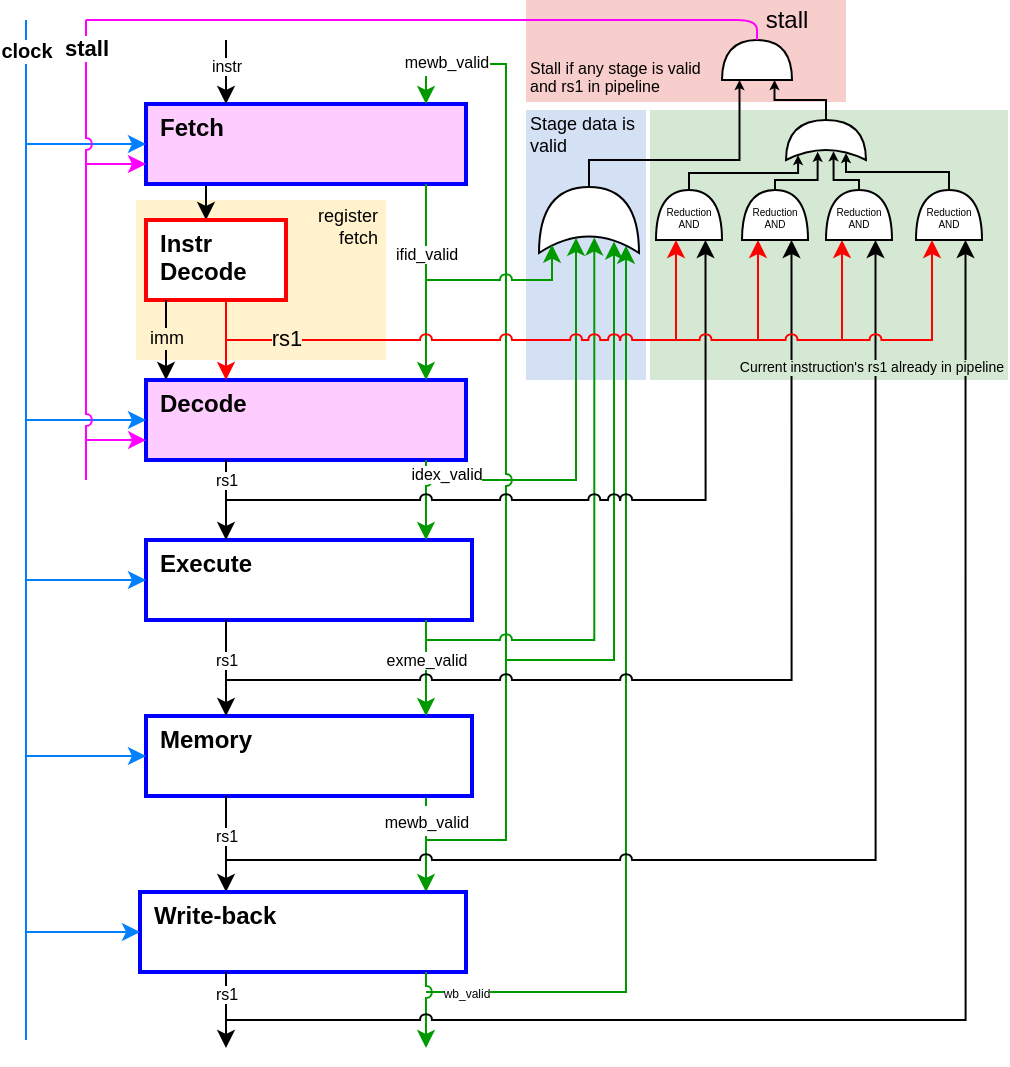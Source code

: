<mxfile version="10.6.1" type="device"><diagram id="D-zLuJ4TO5zOFrEhaaUs" name="Page-1"><mxGraphModel dx="2034" dy="1107" grid="1" gridSize="10" guides="1" tooltips="1" connect="1" arrows="1" fold="1" page="1" pageScale="1" pageWidth="827" pageHeight="1169" math="0" shadow="0"><root><mxCell id="0"/><mxCell id="1" parent="0"/><mxCell id="17o0ypivSgOuwTlH9xK_-68" value="Stage data is valid" style="rounded=0;whiteSpace=wrap;html=1;labelBackgroundColor=none;fontSize=9;fillColor=#D4E1F5;strokeColor=none;align=left;verticalAlign=top;spacing=2;spacingTop=-5;" parent="1" vertex="1"><mxGeometry x="390" y="375" width="60" height="135" as="geometry"/></mxCell><mxCell id="17o0ypivSgOuwTlH9xK_-38" value="" style="edgeStyle=elbowEdgeStyle;rounded=0;jumpStyle=arc;orthogonalLoop=1;jettySize=auto;html=1;startArrow=none;startFill=0;endArrow=classic;endFill=1;strokeWidth=1;fontSize=8;spacingTop=-6;strokeColor=#009900;entryX=0.111;entryY=0.873;entryDx=0;entryDy=0;entryPerimeter=0;" parent="1" target="17o0ypivSgOuwTlH9xK_-10" edge="1"><mxGeometry x="-0.053" relative="1" as="geometry"><mxPoint x="340" y="816" as="sourcePoint"/><mxPoint x="440" y="450" as="targetPoint"/><mxPoint as="offset"/><Array as="points"><mxPoint x="440" y="610"/></Array></mxGeometry></mxCell><mxCell id="17o0ypivSgOuwTlH9xK_-73" value="Stall if any stage is valid&lt;br style=&quot;font-size: 8px;&quot;&gt;and rs1 in pipeline&lt;br style=&quot;font-size: 8px;&quot;&gt;" style="rounded=0;whiteSpace=wrap;html=1;labelBackgroundColor=none;fontSize=8;fillColor=#F8CECC;strokeColor=none;align=left;verticalAlign=bottom;" parent="1" vertex="1"><mxGeometry x="390" y="320" width="160" height="51" as="geometry"/></mxCell><mxCell id="17o0ypivSgOuwTlH9xK_-69" value="register&lt;br&gt;fetch&lt;br style=&quot;font-size: 9px&quot;&gt;" style="rounded=0;whiteSpace=wrap;html=1;labelBackgroundColor=none;fontSize=9;fillColor=#FFF2CC;strokeColor=none;align=right;verticalAlign=top;spacingBottom=0;spacingTop=-6;spacing=4;" parent="1" vertex="1"><mxGeometry x="195" y="420" width="125" height="80" as="geometry"/></mxCell><mxCell id="17o0ypivSgOuwTlH9xK_-67" value="&lt;div style=&quot;text-align: right ; font-size: 8px&quot;&gt;&lt;br&gt;&lt;/div&gt;" style="rounded=0;whiteSpace=wrap;html=1;labelBackgroundColor=#D5E8D4;fontSize=8;fillColor=#D5E8D4;strokeColor=none;align=right;verticalAlign=bottom;spacing=3;spacingBottom=0;spacingTop=-6;spacingRight=1;" parent="1" vertex="1"><mxGeometry x="452" y="375" width="179" height="135" as="geometry"/></mxCell><mxCell id="17o0ypivSgOuwTlH9xK_-31" value="" style="edgeStyle=elbowEdgeStyle;rounded=0;jumpStyle=arc;orthogonalLoop=1;jettySize=auto;elbow=vertical;html=1;startArrow=none;startFill=0;endArrow=classic;endFill=1;strokeWidth=1;fontSize=8;spacingTop=-6;strokeColor=#009900;" parent="1" source="5McDh3J_n1VttcbSZGq5-47" target="17o0ypivSgOuwTlH9xK_-30" edge="1"><mxGeometry x="-0.053" relative="1" as="geometry"><mxPoint x="350" y="640" as="sourcePoint"/><mxPoint x="350" y="688" as="targetPoint"/><Array as="points"><mxPoint x="340" y="740"/><mxPoint x="360" y="690"/><mxPoint x="240" y="630"/><mxPoint x="340" y="682"/><mxPoint x="340" y="687"/></Array><mxPoint as="offset"/></mxGeometry></mxCell><mxCell id="17o0ypivSgOuwTlH9xK_-13" value="" style="edgeStyle=elbowEdgeStyle;rounded=0;jumpStyle=arc;orthogonalLoop=1;jettySize=auto;html=1;startArrow=none;startFill=0;endArrow=classic;endFill=1;strokeWidth=1;fontSize=8;spacingTop=-6;strokeColor=#009900;entryX=0.229;entryY=0.371;entryDx=0;entryDy=0;entryPerimeter=0;" parent="1" target="17o0ypivSgOuwTlH9xK_-10" edge="1"><mxGeometry x="0.327" relative="1" as="geometry"><mxPoint x="340" y="560" as="sourcePoint"/><mxPoint x="452.67" y="441.922" as="targetPoint"/><Array as="points"><mxPoint x="415" y="500"/></Array><mxPoint as="offset"/></mxGeometry></mxCell><mxCell id="5McDh3J_n1VttcbSZGq5-7" style="edgeStyle=elbowEdgeStyle;rounded=0;orthogonalLoop=1;jettySize=auto;html=1;strokeWidth=1;" parent="1" target="5McDh3J_n1VttcbSZGq5-27" edge="1"><mxGeometry relative="1" as="geometry"><mxPoint x="230" y="412" as="sourcePoint"/><Array as="points"><mxPoint x="230" y="421"/></Array></mxGeometry></mxCell><mxCell id="5McDh3J_n1VttcbSZGq5-8" value="Fetch" style="rounded=0;whiteSpace=wrap;html=1;align=left;verticalAlign=top;horizontal=1;spacingLeft=0;spacing=7;spacingBottom=0;spacingTop=-7;fontStyle=1;labelBackgroundColor=none;strokeColor=#0000FF;strokeWidth=2;fillColor=#FFccFF;" parent="1" vertex="1"><mxGeometry x="200" y="372" width="160" height="40" as="geometry"/></mxCell><mxCell id="5McDh3J_n1VttcbSZGq5-22" value="Decode" style="rounded=0;whiteSpace=wrap;html=1;align=left;verticalAlign=top;horizontal=1;spacingLeft=0;spacing=7;spacingBottom=0;spacingTop=-7;fontStyle=1;labelBackgroundColor=none;strokeColor=#0000FF;strokeWidth=2;fillColor=#FFccFF;" parent="1" vertex="1"><mxGeometry x="200" y="510" width="160" height="40" as="geometry"/></mxCell><mxCell id="5McDh3J_n1VttcbSZGq5-27" value="Instr&lt;br&gt;Decode&lt;br&gt;" style="rounded=0;whiteSpace=wrap;html=1;align=left;verticalAlign=top;horizontal=1;spacingLeft=0;spacing=7;spacingBottom=0;spacingTop=-7;fontStyle=1;strokeWidth=2;strokeColor=#FF0000;" parent="1" vertex="1"><mxGeometry x="200" y="430" width="70" height="40" as="geometry"/></mxCell><mxCell id="5McDh3J_n1VttcbSZGq5-32" value="Execute" style="rounded=0;whiteSpace=wrap;html=1;align=left;verticalAlign=top;horizontal=1;spacingLeft=0;spacing=7;spacingBottom=0;spacingTop=-7;fontStyle=1;labelBackgroundColor=none;strokeColor=#0000FF;strokeWidth=2;" parent="1" vertex="1"><mxGeometry x="200" y="590" width="163" height="40" as="geometry"/></mxCell><mxCell id="17o0ypivSgOuwTlH9xK_-7" style="edgeStyle=orthogonalEdgeStyle;rounded=0;orthogonalLoop=1;jettySize=auto;html=1;labelBackgroundColor=#ffffff;startArrow=none;startFill=0;strokeColor=#009900;jumpStyle=arc;" parent="1" source="5McDh3J_n1VttcbSZGq5-47" target="5McDh3J_n1VttcbSZGq5-8" edge="1"><mxGeometry relative="1" as="geometry"><mxPoint x="300" y="372" as="targetPoint"/><Array as="points"><mxPoint x="340" y="740"/><mxPoint x="380" y="740"/><mxPoint x="380" y="352"/><mxPoint x="340" y="352"/><mxPoint x="340" y="372"/></Array></mxGeometry></mxCell><mxCell id="17o0ypivSgOuwTlH9xK_-16" value="&lt;font style=&quot;font-size: 8px&quot;&gt;mewb_valid&lt;/font&gt;" style="text;html=1;resizable=0;points=[];align=center;verticalAlign=middle;labelBackgroundColor=#ffffff;" parent="17o0ypivSgOuwTlH9xK_-7" vertex="1" connectable="0"><mxGeometry x="0.812" relative="1" as="geometry"><mxPoint x="-18" y="-2" as="offset"/></mxGeometry></mxCell><mxCell id="17o0ypivSgOuwTlH9xK_-9" value="&lt;font style=&quot;font-size: 8px&quot;&gt;mewb_valid&lt;/font&gt;" style="text;html=1;resizable=0;points=[];align=center;verticalAlign=middle;labelBackgroundColor=#ffffff;" parent="17o0ypivSgOuwTlH9xK_-7" vertex="1" connectable="0"><mxGeometry x="-0.219" y="1" relative="1" as="geometry"><mxPoint x="-39" y="127" as="offset"/></mxGeometry></mxCell><mxCell id="5McDh3J_n1VttcbSZGq5-47" value="Memory" style="rounded=0;whiteSpace=wrap;html=1;align=left;verticalAlign=top;horizontal=1;spacingLeft=0;spacing=7;spacingBottom=0;spacingTop=-7;fontStyle=1;labelBackgroundColor=none;strokeColor=#0000FF;strokeWidth=2;" parent="1" vertex="1"><mxGeometry x="200" y="678" width="163" height="40" as="geometry"/></mxCell><mxCell id="5McDh3J_n1VttcbSZGq5-73" value="rs1" style="edgeStyle=elbowEdgeStyle;rounded=0;jumpStyle=arc;orthogonalLoop=1;jettySize=auto;html=1;startArrow=none;startFill=0;endArrow=classic;endFill=1;strokeWidth=1;fontSize=8;" parent="1" source="5McDh3J_n1VttcbSZGq5-22" target="5McDh3J_n1VttcbSZGq5-32" edge="1"><mxGeometry x="-0.5" relative="1" as="geometry"><mxPoint x="310" y="592" as="sourcePoint"/><mxPoint x="310" y="722" as="targetPoint"/><Array as="points"><mxPoint x="240" y="580"/><mxPoint x="250" y="560"/></Array><mxPoint as="offset"/></mxGeometry></mxCell><mxCell id="5McDh3J_n1VttcbSZGq5-81" value="clock" style="endArrow=none;html=1;strokeColor=#007FFF;spacingBottom=11;fontStyle=1;fontSize=10;" parent="1" edge="1"><mxGeometry x="0.922" width="50" height="50" relative="1" as="geometry"><mxPoint x="140" y="840" as="sourcePoint"/><mxPoint x="140" y="330" as="targetPoint"/><mxPoint as="offset"/></mxGeometry></mxCell><mxCell id="5McDh3J_n1VttcbSZGq5-82" value="" style="endArrow=classic;html=1;strokeColor=#007FFF;jumpStyle=arc;entryX=0;entryY=0.5;entryDx=0;entryDy=0;" parent="1" target="5McDh3J_n1VttcbSZGq5-47" edge="1"><mxGeometry width="50" height="50" relative="1" as="geometry"><mxPoint x="140" y="698" as="sourcePoint"/><mxPoint x="130" y="1010" as="targetPoint"/></mxGeometry></mxCell><mxCell id="5McDh3J_n1VttcbSZGq5-83" value="" style="endArrow=classic;html=1;strokeColor=#007FFF;entryX=0;entryY=0.5;entryDx=0;entryDy=0;jumpStyle=arc;" parent="1" target="5McDh3J_n1VttcbSZGq5-32" edge="1"><mxGeometry width="50" height="50" relative="1" as="geometry"><mxPoint x="140" y="610" as="sourcePoint"/><mxPoint x="198.056" y="767.056" as="targetPoint"/></mxGeometry></mxCell><mxCell id="5McDh3J_n1VttcbSZGq5-84" value="" style="endArrow=classic;html=1;strokeColor=#007FFF;entryX=0;entryY=0.5;entryDx=0;entryDy=0;jumpStyle=arc;" parent="1" target="5McDh3J_n1VttcbSZGq5-22" edge="1"><mxGeometry width="50" height="50" relative="1" as="geometry"><mxPoint x="140" y="530" as="sourcePoint"/><mxPoint x="208.056" y="742.056" as="targetPoint"/></mxGeometry></mxCell><mxCell id="5McDh3J_n1VttcbSZGq5-85" value="" style="endArrow=classic;html=1;strokeColor=#007FFF;entryX=0;entryY=0.5;entryDx=0;entryDy=0;jumpStyle=arc;" parent="1" target="5McDh3J_n1VttcbSZGq5-8" edge="1"><mxGeometry width="50" height="50" relative="1" as="geometry"><mxPoint x="140" y="392" as="sourcePoint"/><mxPoint x="210" y="572.056" as="targetPoint"/></mxGeometry></mxCell><mxCell id="17o0ypivSgOuwTlH9xK_-1" value="instr" style="edgeStyle=elbowEdgeStyle;rounded=0;orthogonalLoop=1;jettySize=auto;html=1;strokeWidth=1;fontSize=8;" parent="1" edge="1"><mxGeometry x="-0.229" relative="1" as="geometry"><mxPoint x="240" y="340" as="sourcePoint"/><mxPoint x="240" y="372" as="targetPoint"/><Array as="points"/><mxPoint as="offset"/></mxGeometry></mxCell><mxCell id="17o0ypivSgOuwTlH9xK_-2" value="rs1" style="edgeStyle=elbowEdgeStyle;rounded=0;jumpStyle=arc;orthogonalLoop=1;jettySize=auto;elbow=vertical;html=1;startArrow=none;startFill=0;endArrow=classic;endFill=1;strokeWidth=1;fontSize=8;" parent="1" source="5McDh3J_n1VttcbSZGq5-32" target="5McDh3J_n1VttcbSZGq5-47" edge="1"><mxGeometry x="-0.167" relative="1" as="geometry"><mxPoint x="220" y="592" as="sourcePoint"/><mxPoint x="220" y="630" as="targetPoint"/><Array as="points"><mxPoint x="240" y="640"/><mxPoint x="210" y="670"/><mxPoint x="320" y="662"/><mxPoint x="320" y="667"/></Array><mxPoint as="offset"/></mxGeometry></mxCell><mxCell id="17o0ypivSgOuwTlH9xK_-3" value="idex_valid" style="edgeStyle=elbowEdgeStyle;rounded=0;jumpStyle=arc;orthogonalLoop=1;jettySize=auto;elbow=vertical;html=1;startArrow=none;startFill=0;endArrow=classic;endFill=1;strokeWidth=1;fontSize=8;spacingTop=-6;strokeColor=#009900;labelBackgroundColor=#ffffff;" parent="1" source="5McDh3J_n1VttcbSZGq5-22" target="5McDh3J_n1VttcbSZGq5-32" edge="1"><mxGeometry x="0.5" y="22" relative="1" as="geometry"><mxPoint x="220" y="592" as="sourcePoint"/><mxPoint x="220" y="630" as="targetPoint"/><Array as="points"><mxPoint x="340" y="580"/><mxPoint x="300" y="560"/><mxPoint x="350" y="590"/><mxPoint x="220" y="610"/><mxPoint x="320" y="662"/><mxPoint x="320" y="667"/></Array><mxPoint x="-12" y="-20" as="offset"/></mxGeometry></mxCell><mxCell id="17o0ypivSgOuwTlH9xK_-4" value="exme_valid" style="edgeStyle=elbowEdgeStyle;rounded=0;jumpStyle=arc;orthogonalLoop=1;jettySize=auto;elbow=vertical;html=1;startArrow=none;startFill=0;endArrow=classic;endFill=1;strokeWidth=1;fontSize=8;spacingTop=-6;strokeColor=#009900;" parent="1" source="5McDh3J_n1VttcbSZGq5-32" target="5McDh3J_n1VttcbSZGq5-47" edge="1"><mxGeometry x="-0.053" relative="1" as="geometry"><mxPoint x="360" y="592" as="sourcePoint"/><mxPoint x="360" y="630" as="targetPoint"/><Array as="points"><mxPoint x="340" y="660"/><mxPoint x="300" y="640"/><mxPoint x="350" y="680"/><mxPoint x="230" y="620"/><mxPoint x="330" y="672"/><mxPoint x="330" y="677"/></Array><mxPoint as="offset"/></mxGeometry></mxCell><mxCell id="17o0ypivSgOuwTlH9xK_-6" value="ifid_valid" style="edgeStyle=elbowEdgeStyle;rounded=0;jumpStyle=arc;orthogonalLoop=1;jettySize=auto;elbow=vertical;html=1;startArrow=none;startFill=0;endArrow=classic;endFill=1;strokeWidth=1;fontSize=8;spacingTop=-6;strokeColor=#009900;" parent="1" source="5McDh3J_n1VttcbSZGq5-8" target="5McDh3J_n1VttcbSZGq5-22" edge="1"><mxGeometry x="0.796" y="50" relative="1" as="geometry"><mxPoint x="360" y="592" as="sourcePoint"/><mxPoint x="360" y="630" as="targetPoint"/><Array as="points"><mxPoint x="340" y="500"/><mxPoint x="300" y="440"/><mxPoint x="350" y="490"/><mxPoint x="360" y="540"/><mxPoint x="230" y="620"/><mxPoint x="330" y="672"/><mxPoint x="330" y="677"/></Array><mxPoint x="-50" y="-50" as="offset"/></mxGeometry></mxCell><mxCell id="17o0ypivSgOuwTlH9xK_-64" style="edgeStyle=elbowEdgeStyle;rounded=0;jumpStyle=arc;orthogonalLoop=1;jettySize=auto;elbow=vertical;html=1;exitX=1;exitY=0.5;exitDx=0;exitDy=0;exitPerimeter=0;entryX=0;entryY=0.25;entryDx=0;entryDy=0;entryPerimeter=0;labelBackgroundColor=#ffffff;startArrow=none;startFill=0;startSize=1;endArrow=classic;endFill=1;endSize=2;strokeColor=#000000;fontSize=12;" parent="1" source="17o0ypivSgOuwTlH9xK_-10" target="17o0ypivSgOuwTlH9xK_-48" edge="1"><mxGeometry relative="1" as="geometry"><Array as="points"><mxPoint x="440" y="400"/><mxPoint x="470" y="370"/></Array></mxGeometry></mxCell><mxCell id="17o0ypivSgOuwTlH9xK_-10" value="" style="shape=xor;whiteSpace=wrap;html=1;rotation=-90;" parent="1" vertex="1"><mxGeometry x="405" y="405" width="33" height="50" as="geometry"/></mxCell><mxCell id="17o0ypivSgOuwTlH9xK_-12" value="" style="edgeStyle=elbowEdgeStyle;rounded=0;jumpStyle=arc;orthogonalLoop=1;jettySize=auto;html=1;startArrow=none;startFill=0;endArrow=classic;endFill=1;strokeWidth=1;fontSize=8;spacingTop=-6;strokeColor=#009900;entryX=0.126;entryY=0.133;entryDx=0;entryDy=0;entryPerimeter=0;" parent="1" target="17o0ypivSgOuwTlH9xK_-10" edge="1"><mxGeometry x="0.327" relative="1" as="geometry"><mxPoint x="340" y="460" as="sourcePoint"/><mxPoint x="405" y="460" as="targetPoint"/><Array as="points"><mxPoint x="403" y="460"/></Array><mxPoint as="offset"/></mxGeometry></mxCell><mxCell id="17o0ypivSgOuwTlH9xK_-14" value="" style="edgeStyle=elbowEdgeStyle;rounded=0;jumpStyle=arc;orthogonalLoop=1;jettySize=auto;elbow=vertical;html=1;startArrow=none;startFill=0;endArrow=classic;endFill=1;strokeWidth=1;fontSize=8;spacingTop=-6;strokeColor=#009900;entryX=0.236;entryY=0.553;entryDx=0;entryDy=0;entryPerimeter=0;" parent="1" target="17o0ypivSgOuwTlH9xK_-10" edge="1"><mxGeometry x="0.327" relative="1" as="geometry"><mxPoint x="340" y="640" as="sourcePoint"/><mxPoint x="461.389" y="439.278" as="targetPoint"/><Array as="points"><mxPoint x="400" y="640"/><mxPoint x="420" y="500"/><mxPoint x="330" y="470"/><mxPoint x="380" y="520"/><mxPoint x="390" y="570"/><mxPoint x="260" y="650"/><mxPoint x="360" y="702"/><mxPoint x="360" y="707"/></Array><mxPoint as="offset"/></mxGeometry></mxCell><mxCell id="17o0ypivSgOuwTlH9xK_-15" value="" style="edgeStyle=elbowEdgeStyle;rounded=0;jumpStyle=arc;orthogonalLoop=1;jettySize=auto;elbow=vertical;html=1;startArrow=none;startFill=0;endArrow=classic;endFill=1;strokeWidth=1;fontSize=8;spacingTop=-6;strokeColor=#009900;entryX=0.175;entryY=0.75;entryDx=0;entryDy=0;entryPerimeter=0;" parent="1" target="17o0ypivSgOuwTlH9xK_-10" edge="1"><mxGeometry x="0.327" relative="1" as="geometry"><mxPoint x="380" y="650" as="sourcePoint"/><mxPoint x="468.619" y="438.571" as="targetPoint"/><Array as="points"><mxPoint x="410" y="650"/><mxPoint x="430" y="510"/><mxPoint x="340" y="480"/><mxPoint x="390" y="530"/><mxPoint x="400" y="580"/><mxPoint x="270" y="660"/><mxPoint x="370" y="712"/><mxPoint x="370" y="717"/></Array><mxPoint as="offset"/></mxGeometry></mxCell><mxCell id="17o0ypivSgOuwTlH9xK_-21" value="" style="edgeStyle=orthogonalEdgeStyle;rounded=0;jumpStyle=arc;orthogonalLoop=1;jettySize=auto;html=1;startArrow=none;startFill=0;endArrow=classic;endFill=1;strokeWidth=1;fontSize=8;entryX=0;entryY=0.75;entryDx=0;entryDy=0;entryPerimeter=0;" parent="1" target="17o0ypivSgOuwTlH9xK_-23" edge="1"><mxGeometry relative="1" as="geometry"><mxPoint x="240" y="570" as="sourcePoint"/><mxPoint x="480" y="560" as="targetPoint"/><Array as="points"><mxPoint x="480" y="570"/></Array></mxGeometry></mxCell><mxCell id="17o0ypivSgOuwTlH9xK_-60" style="edgeStyle=elbowEdgeStyle;rounded=0;jumpStyle=arc;orthogonalLoop=1;jettySize=auto;elbow=vertical;html=1;exitX=1;exitY=0.5;exitDx=0;exitDy=0;exitPerimeter=0;entryX=0.122;entryY=0.151;entryDx=0;entryDy=0;entryPerimeter=0;labelBackgroundColor=#ffffff;startArrow=none;startFill=0;strokeColor=#000000;fontSize=12;endArrow=classic;endFill=1;startSize=1;endSize=2;" parent="1" source="17o0ypivSgOuwTlH9xK_-23" target="17o0ypivSgOuwTlH9xK_-47" edge="1"><mxGeometry relative="1" as="geometry"/></mxCell><mxCell id="17o0ypivSgOuwTlH9xK_-23" value="&lt;font style=&quot;font-size: 5px;&quot;&gt;Reduction&lt;br style=&quot;font-size: 5px;&quot;&gt;AND&lt;/font&gt;&lt;br style=&quot;font-size: 5px;&quot;&gt;" style="shape=or;whiteSpace=wrap;html=1;direction=north;fontSize=5;" parent="1" vertex="1"><mxGeometry x="455" y="415" width="33" height="25" as="geometry"/></mxCell><mxCell id="17o0ypivSgOuwTlH9xK_-24" value="" style="edgeStyle=elbowEdgeStyle;rounded=0;orthogonalLoop=1;jettySize=auto;html=1;strokeWidth=1;labelBackgroundColor=#ffffff;spacingBottom=-6;strokeColor=#FF0000;jumpStyle=arc;" parent="1" target="17o0ypivSgOuwTlH9xK_-23" edge="1"><mxGeometry y="-20" relative="1" as="geometry"><Array as="points"><mxPoint x="465" y="470"/></Array><mxPoint x="250" y="520" as="targetPoint"/><mxPoint x="20" y="-20" as="offset"/><mxPoint x="240" y="490" as="sourcePoint"/></mxGeometry></mxCell><mxCell id="17o0ypivSgOuwTlH9xK_-26" value="" style="edgeStyle=elbowEdgeStyle;rounded=0;orthogonalLoop=1;jettySize=auto;html=1;strokeWidth=1;labelBackgroundColor=#ffffff;spacingBottom=-6;entryX=0;entryY=0.25;entryDx=0;entryDy=0;entryPerimeter=0;jumpStyle=arc;strokeColor=#FF0000;" parent="1" target="17o0ypivSgOuwTlH9xK_-28" edge="1"><mxGeometry y="-20" relative="1" as="geometry"><Array as="points"><mxPoint x="506" y="460"/></Array><mxPoint x="506.333" y="440" as="targetPoint"/><mxPoint x="20" y="-20" as="offset"/><mxPoint x="460" y="490" as="sourcePoint"/></mxGeometry></mxCell><mxCell id="17o0ypivSgOuwTlH9xK_-27" value="" style="edgeStyle=orthogonalEdgeStyle;rounded=0;jumpStyle=arc;orthogonalLoop=1;jettySize=auto;html=1;startArrow=none;startFill=0;endArrow=classic;endFill=1;strokeWidth=1;fontSize=8;entryX=0;entryY=0.75;entryDx=0;entryDy=0;entryPerimeter=0;" parent="1" target="17o0ypivSgOuwTlH9xK_-28" edge="1"><mxGeometry relative="1" as="geometry"><mxPoint x="240" y="660" as="sourcePoint"/><mxPoint x="522.667" y="440" as="targetPoint"/><Array as="points"><mxPoint x="523" y="660"/></Array></mxGeometry></mxCell><mxCell id="17o0ypivSgOuwTlH9xK_-61" style="edgeStyle=orthogonalEdgeStyle;rounded=0;jumpStyle=arc;orthogonalLoop=1;jettySize=auto;elbow=vertical;html=1;exitX=1;exitY=0.5;exitDx=0;exitDy=0;exitPerimeter=0;entryX=0.206;entryY=0.396;entryDx=0;entryDy=0;entryPerimeter=0;labelBackgroundColor=#ffffff;startArrow=none;startFill=0;startSize=1;endArrow=classic;endFill=1;endSize=2;strokeColor=#000000;fontSize=12;" parent="1" source="17o0ypivSgOuwTlH9xK_-28" target="17o0ypivSgOuwTlH9xK_-47" edge="1"><mxGeometry relative="1" as="geometry"><Array as="points"><mxPoint x="514" y="410"/><mxPoint x="536" y="410"/></Array></mxGeometry></mxCell><mxCell id="17o0ypivSgOuwTlH9xK_-28" value="&lt;font style=&quot;font-size: 5px;&quot;&gt;Reduction&lt;br style=&quot;font-size: 5px;&quot;&gt;AND&lt;/font&gt;&lt;br style=&quot;font-size: 5px;&quot;&gt;" style="shape=or;whiteSpace=wrap;html=1;direction=north;fontSize=5;" parent="1" vertex="1"><mxGeometry x="498" y="415" width="33" height="25" as="geometry"/></mxCell><mxCell id="17o0ypivSgOuwTlH9xK_-29" value="rs1" style="edgeStyle=elbowEdgeStyle;rounded=0;jumpStyle=arc;orthogonalLoop=1;jettySize=auto;elbow=vertical;html=1;startArrow=none;startFill=0;endArrow=classic;endFill=1;strokeWidth=1;fontSize=8;" parent="1" edge="1"><mxGeometry x="-0.167" relative="1" as="geometry"><mxPoint x="240" y="718" as="sourcePoint"/><mxPoint x="240" y="766" as="targetPoint"/><Array as="points"><mxPoint x="240" y="728"/><mxPoint x="210" y="758"/><mxPoint x="320" y="750"/><mxPoint x="320" y="755"/></Array><mxPoint as="offset"/></mxGeometry></mxCell><mxCell id="17o0ypivSgOuwTlH9xK_-30" value="Write-back" style="rounded=0;whiteSpace=wrap;html=1;align=left;verticalAlign=top;horizontal=1;spacingLeft=0;spacing=7;spacingBottom=0;spacingTop=-7;fontStyle=1;labelBackgroundColor=none;strokeColor=#0000FF;strokeWidth=2;" parent="1" vertex="1"><mxGeometry x="197" y="766" width="163" height="40" as="geometry"/></mxCell><mxCell id="17o0ypivSgOuwTlH9xK_-35" value="" style="edgeStyle=elbowEdgeStyle;rounded=0;jumpStyle=arc;orthogonalLoop=1;jettySize=auto;html=1;startArrow=none;startFill=0;endArrow=classic;endFill=1;strokeWidth=1;fontSize=8;spacingTop=-6;strokeColor=#009900;" parent="1" source="17o0ypivSgOuwTlH9xK_-30" edge="1"><mxGeometry x="-0.053" relative="1" as="geometry"><mxPoint x="350" y="728" as="sourcePoint"/><mxPoint x="340" y="844" as="targetPoint"/><Array as="points"/><mxPoint as="offset"/></mxGeometry></mxCell><mxCell id="17o0ypivSgOuwTlH9xK_-36" value="&lt;font style=&quot;font-size: 6px;&quot;&gt;wb_valid&lt;/font&gt;" style="text;html=1;resizable=0;points=[];align=center;verticalAlign=middle;labelBackgroundColor=#ffffff;fontSize=6;spacingBottom=6;" parent="17o0ypivSgOuwTlH9xK_-35" vertex="1" connectable="0"><mxGeometry y="-5" relative="1" as="geometry"><mxPoint x="25" y="-5" as="offset"/></mxGeometry></mxCell><mxCell id="17o0ypivSgOuwTlH9xK_-40" value="" style="edgeStyle=elbowEdgeStyle;rounded=0;orthogonalLoop=1;jettySize=auto;html=1;strokeWidth=1;labelBackgroundColor=#ffffff;spacingBottom=-6;jumpStyle=arc;strokeColor=#FF0000;entryX=0;entryY=0.25;entryDx=0;entryDy=0;entryPerimeter=0;" parent="1" target="17o0ypivSgOuwTlH9xK_-41" edge="1"><mxGeometry y="-20" relative="1" as="geometry"><Array as="points"><mxPoint x="548" y="470"/></Array><mxPoint x="550" y="440" as="targetPoint"/><mxPoint x="20" y="-20" as="offset"/><mxPoint x="490" y="490" as="sourcePoint"/></mxGeometry></mxCell><mxCell id="17o0ypivSgOuwTlH9xK_-62" style="edgeStyle=orthogonalEdgeStyle;rounded=0;jumpStyle=arc;orthogonalLoop=1;jettySize=auto;html=1;exitX=1;exitY=0.5;exitDx=0;exitDy=0;exitPerimeter=0;entryX=0.217;entryY=0.594;entryDx=0;entryDy=0;entryPerimeter=0;labelBackgroundColor=#ffffff;startArrow=none;startFill=0;startSize=1;endArrow=classic;endFill=1;endSize=2;strokeColor=#000000;fontSize=12;" parent="1" source="17o0ypivSgOuwTlH9xK_-41" target="17o0ypivSgOuwTlH9xK_-47" edge="1"><mxGeometry relative="1" as="geometry"><Array as="points"><mxPoint x="557" y="410"/><mxPoint x="544" y="410"/></Array></mxGeometry></mxCell><mxCell id="17o0ypivSgOuwTlH9xK_-41" value="&lt;font style=&quot;font-size: 5px;&quot;&gt;Reduction&lt;br style=&quot;font-size: 5px;&quot;&gt;AND&lt;/font&gt;&lt;br style=&quot;font-size: 5px;&quot;&gt;" style="shape=or;whiteSpace=wrap;html=1;direction=north;fontSize=5;" parent="1" vertex="1"><mxGeometry x="540" y="415" width="33" height="25" as="geometry"/></mxCell><mxCell id="17o0ypivSgOuwTlH9xK_-42" value="" style="edgeStyle=orthogonalEdgeStyle;rounded=0;jumpStyle=arc;orthogonalLoop=1;jettySize=auto;html=1;startArrow=none;startFill=0;endArrow=classic;endFill=1;strokeWidth=1;fontSize=8;entryX=0;entryY=0.75;entryDx=0;entryDy=0;entryPerimeter=0;" parent="1" target="17o0ypivSgOuwTlH9xK_-41" edge="1"><mxGeometry relative="1" as="geometry"><mxPoint x="240" y="750" as="sourcePoint"/><mxPoint x="532.667" y="450" as="targetPoint"/><Array as="points"><mxPoint x="565" y="750"/></Array></mxGeometry></mxCell><mxCell id="17o0ypivSgOuwTlH9xK_-63" style="edgeStyle=elbowEdgeStyle;rounded=0;jumpStyle=arc;orthogonalLoop=1;jettySize=auto;html=1;exitX=1;exitY=0.5;exitDx=0;exitDy=0;exitPerimeter=0;entryX=0.175;entryY=0.75;entryDx=0;entryDy=0;entryPerimeter=0;labelBackgroundColor=#ffffff;startArrow=none;startFill=0;startSize=1;endArrow=classic;endFill=1;endSize=2;strokeColor=#000000;fontSize=12;elbow=vertical;" parent="1" source="17o0ypivSgOuwTlH9xK_-43" target="17o0ypivSgOuwTlH9xK_-47" edge="1"><mxGeometry relative="1" as="geometry"/></mxCell><mxCell id="17o0ypivSgOuwTlH9xK_-43" value="&lt;font style=&quot;font-size: 5px;&quot;&gt;Reduction&lt;br style=&quot;font-size: 5px;&quot;&gt;AND&lt;/font&gt;&lt;br style=&quot;font-size: 5px;&quot;&gt;" style="shape=or;whiteSpace=wrap;html=1;direction=north;fontSize=5;" parent="1" vertex="1"><mxGeometry x="585" y="415" width="33" height="25" as="geometry"/></mxCell><mxCell id="17o0ypivSgOuwTlH9xK_-44" value="" style="edgeStyle=elbowEdgeStyle;rounded=0;orthogonalLoop=1;jettySize=auto;html=1;strokeWidth=1;labelBackgroundColor=#ffffff;spacingBottom=-6;jumpStyle=arc;strokeColor=#FF0000;entryX=0;entryY=0.25;entryDx=0;entryDy=0;entryPerimeter=0;" parent="1" target="17o0ypivSgOuwTlH9xK_-43" edge="1"><mxGeometry y="-20" relative="1" as="geometry"><Array as="points"><mxPoint x="593" y="460"/></Array><mxPoint x="558.163" y="450.07" as="targetPoint"/><mxPoint x="20" y="-20" as="offset"/><mxPoint x="540" y="490" as="sourcePoint"/></mxGeometry></mxCell><mxCell id="17o0ypivSgOuwTlH9xK_-45" value="rs1" style="edgeStyle=elbowEdgeStyle;rounded=0;jumpStyle=arc;orthogonalLoop=1;jettySize=auto;elbow=vertical;html=1;startArrow=none;startFill=0;endArrow=classic;endFill=1;strokeWidth=1;fontSize=8;" parent="1" edge="1"><mxGeometry x="-0.417" relative="1" as="geometry"><mxPoint x="240" y="806" as="sourcePoint"/><mxPoint x="240" y="844" as="targetPoint"/><Array as="points"><mxPoint x="240" y="816"/><mxPoint x="210" y="846"/><mxPoint x="320" y="838"/><mxPoint x="320" y="843"/></Array><mxPoint as="offset"/></mxGeometry></mxCell><mxCell id="17o0ypivSgOuwTlH9xK_-46" value="" style="edgeStyle=orthogonalEdgeStyle;rounded=0;jumpStyle=arc;orthogonalLoop=1;jettySize=auto;html=1;startArrow=none;startFill=0;endArrow=classic;endFill=1;strokeWidth=1;fontSize=8;entryX=0;entryY=0.75;entryDx=0;entryDy=0;entryPerimeter=0;" parent="1" target="17o0ypivSgOuwTlH9xK_-43" edge="1"><mxGeometry relative="1" as="geometry"><mxPoint x="240" y="830" as="sourcePoint"/><mxPoint x="574.81" y="450" as="targetPoint"/><Array as="points"><mxPoint x="240" y="830"/><mxPoint x="610" y="830"/></Array></mxGeometry></mxCell><mxCell id="17o0ypivSgOuwTlH9xK_-66" style="edgeStyle=elbowEdgeStyle;rounded=0;jumpStyle=arc;orthogonalLoop=1;jettySize=auto;elbow=vertical;html=1;exitX=1;exitY=0.5;exitDx=0;exitDy=0;exitPerimeter=0;entryX=0;entryY=0.75;entryDx=0;entryDy=0;entryPerimeter=0;labelBackgroundColor=#ffffff;startArrow=none;startFill=0;startSize=1;endArrow=classic;endFill=1;endSize=2;strokeColor=#000000;fontSize=12;" parent="1" source="17o0ypivSgOuwTlH9xK_-47" target="17o0ypivSgOuwTlH9xK_-48" edge="1"><mxGeometry relative="1" as="geometry"><Array as="points"><mxPoint x="530" y="370"/></Array></mxGeometry></mxCell><mxCell id="17o0ypivSgOuwTlH9xK_-47" value="" style="shape=xor;whiteSpace=wrap;html=1;rotation=-90;" parent="1" vertex="1"><mxGeometry x="530" y="370" width="20" height="40" as="geometry"/></mxCell><mxCell id="17o0ypivSgOuwTlH9xK_-48" value="" style="shape=or;whiteSpace=wrap;html=1;labelBackgroundColor=#ffffff;fontSize=12;direction=north;" parent="1" vertex="1"><mxGeometry x="488" y="340" width="35" height="20" as="geometry"/></mxCell><mxCell id="17o0ypivSgOuwTlH9xK_-51" value="" style="endArrow=classic;html=1;strokeColor=#007FFF;jumpStyle=arc;" parent="1" target="17o0ypivSgOuwTlH9xK_-30" edge="1"><mxGeometry width="50" height="50" relative="1" as="geometry"><mxPoint x="140" y="786" as="sourcePoint"/><mxPoint x="200" y="786" as="targetPoint"/></mxGeometry></mxCell><mxCell id="17o0ypivSgOuwTlH9xK_-52" value="stall" style="endArrow=none;html=1;strokeColor=#FF00FF;spacingBottom=11;fontStyle=1;jumpStyle=arc;fontSize=11;" parent="1" edge="1"><mxGeometry x="0.833" width="50" height="50" relative="1" as="geometry"><mxPoint x="170" y="560" as="sourcePoint"/><mxPoint x="170" y="330" as="targetPoint"/><mxPoint as="offset"/></mxGeometry></mxCell><mxCell id="17o0ypivSgOuwTlH9xK_-53" value="stall" style="endArrow=none;html=1;labelBackgroundColor=none;strokeColor=#FF00FF;fontSize=12;exitX=1;exitY=0.5;exitDx=0;exitDy=0;exitPerimeter=0;edgeStyle=elbowEdgeStyle;elbow=vertical;fontStyle=0" parent="1" source="17o0ypivSgOuwTlH9xK_-48" edge="1"><mxGeometry x="-0.943" y="-14" width="50" height="50" relative="1" as="geometry"><mxPoint x="130" y="930" as="sourcePoint"/><mxPoint x="170" y="330" as="targetPoint"/><Array as="points"><mxPoint x="340" y="330"/><mxPoint x="310" y="320"/><mxPoint x="320" y="320"/></Array><mxPoint x="14" y="14" as="offset"/></mxGeometry></mxCell><mxCell id="17o0ypivSgOuwTlH9xK_-54" value="" style="endArrow=classic;html=1;strokeColor=#FF00FF;jumpStyle=arc;entryX=0;entryY=0.75;entryDx=0;entryDy=0;" parent="1" target="5McDh3J_n1VttcbSZGq5-8" edge="1"><mxGeometry width="50" height="50" relative="1" as="geometry"><mxPoint x="170" y="402" as="sourcePoint"/><mxPoint x="200" y="402" as="targetPoint"/></mxGeometry></mxCell><mxCell id="17o0ypivSgOuwTlH9xK_-55" value="" style="endArrow=classic;html=1;strokeColor=#FF00FF;jumpStyle=arc;entryX=0;entryY=0.75;entryDx=0;entryDy=0;" parent="1" edge="1"><mxGeometry width="50" height="50" relative="1" as="geometry"><mxPoint x="170.0" y="540" as="sourcePoint"/><mxPoint x="200.065" y="540.065" as="targetPoint"/></mxGeometry></mxCell><mxCell id="5McDh3J_n1VttcbSZGq5-26" value="imm" style="edgeStyle=elbowEdgeStyle;rounded=0;jumpStyle=arc;orthogonalLoop=1;jettySize=auto;html=1;strokeWidth=1;fontSize=9;spacingBottom=-6;labelBackgroundColor=#FFF2CC;" parent="1" source="5McDh3J_n1VttcbSZGq5-27" target="5McDh3J_n1VttcbSZGq5-22" edge="1"><mxGeometry x="0.29" y="-10" relative="1" as="geometry"><mxPoint x="10" y="-10" as="offset"/><mxPoint x="220" y="542" as="targetPoint"/><Array as="points"><mxPoint x="210" y="500"/><mxPoint x="220" y="510"/><mxPoint x="260" y="500"/></Array></mxGeometry></mxCell><mxCell id="17o0ypivSgOuwTlH9xK_-5" value="rs1" style="edgeStyle=elbowEdgeStyle;rounded=0;orthogonalLoop=1;jettySize=auto;html=1;strokeWidth=1;labelBackgroundColor=#FFF2CC;spacingBottom=-6;strokeColor=#FF0000;" parent="1" source="5McDh3J_n1VttcbSZGq5-27" target="5McDh3J_n1VttcbSZGq5-22" edge="1"><mxGeometry x="-0.714" y="-32" relative="1" as="geometry"><Array as="points"><mxPoint x="240" y="490"/><mxPoint x="230" y="500"/><mxPoint x="250" y="510"/><mxPoint x="220" y="510"/></Array><mxPoint x="240" y="542" as="targetPoint"/><mxPoint x="62" y="10" as="offset"/><mxPoint x="235" y="480" as="sourcePoint"/></mxGeometry></mxCell><mxCell id="17o0ypivSgOuwTlH9xK_-77" value="&lt;span style=&quot;font-size: 7px;&quot;&gt;Current instruction's rs1 already in pipeline&lt;/span&gt;" style="text;html=1;strokeColor=none;fillColor=none;align=right;verticalAlign=bottom;whiteSpace=wrap;rounded=0;labelBackgroundColor=#D5E8D4;fontSize=7;fontColor=#000000;" parent="1" vertex="1"><mxGeometry x="460" y="490" width="171" height="20" as="geometry"/></mxCell></root></mxGraphModel></diagram></mxfile>